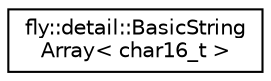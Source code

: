 digraph "Graphical Class Hierarchy"
{
 // LATEX_PDF_SIZE
  edge [fontname="Helvetica",fontsize="10",labelfontname="Helvetica",labelfontsize="10"];
  node [fontname="Helvetica",fontsize="10",shape=record];
  rankdir="LR";
  Node0 [label="fly::detail::BasicString\lArray\< char16_t \>",height=0.2,width=0.4,color="black", fillcolor="white", style="filled",URL="$structfly_1_1detail_1_1_basic_string_array_3_01char16__t_01_4.html",tooltip=" "];
}
